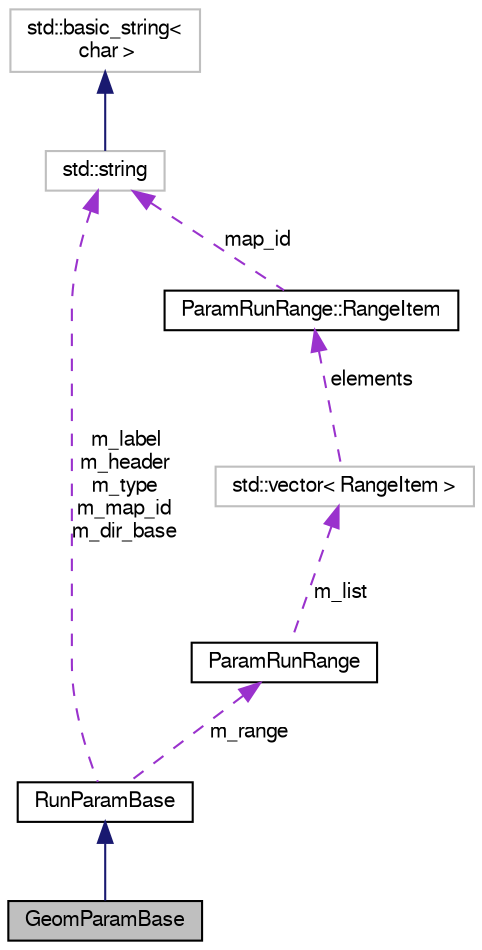 digraph "GeomParamBase"
{
  bgcolor="transparent";
  edge [fontname="FreeSans",fontsize="10",labelfontname="FreeSans",labelfontsize="10"];
  node [fontname="FreeSans",fontsize="10",shape=record];
  Node1 [label="GeomParamBase",height=0.2,width=0.4,color="black", fillcolor="grey75", style="filled" fontcolor="black"];
  Node2 -> Node1 [dir="back",color="midnightblue",fontsize="10",style="solid",fontname="FreeSans"];
  Node2 [label="RunParamBase",height=0.2,width=0.4,color="black",URL="$db/d8a/classRunParamBase.html"];
  Node3 -> Node2 [dir="back",color="darkorchid3",fontsize="10",style="dashed",label=" m_label\nm_header\nm_type\nm_map_id\nm_dir_base" ,fontname="FreeSans"];
  Node3 [label="std::string",height=0.2,width=0.4,color="grey75",tooltip="STL class. "];
  Node4 -> Node3 [dir="back",color="midnightblue",fontsize="10",style="solid",fontname="FreeSans"];
  Node4 [label="std::basic_string\<\l char \>",height=0.2,width=0.4,color="grey75",tooltip="STL class. "];
  Node5 -> Node2 [dir="back",color="darkorchid3",fontsize="10",style="dashed",label=" m_range" ,fontname="FreeSans"];
  Node5 [label="ParamRunRange",height=0.2,width=0.4,color="black",URL="$d0/d0d/classParamRunRange.html"];
  Node6 -> Node5 [dir="back",color="darkorchid3",fontsize="10",style="dashed",label=" m_list" ,fontname="FreeSans"];
  Node6 [label="std::vector\< RangeItem \>",height=0.2,width=0.4,color="grey75"];
  Node7 -> Node6 [dir="back",color="darkorchid3",fontsize="10",style="dashed",label=" elements" ,fontname="FreeSans"];
  Node7 [label="ParamRunRange::RangeItem",height=0.2,width=0.4,color="black",URL="$dd/d8c/structParamRunRange_1_1RangeItem.html"];
  Node3 -> Node7 [dir="back",color="darkorchid3",fontsize="10",style="dashed",label=" map_id" ,fontname="FreeSans"];
}
